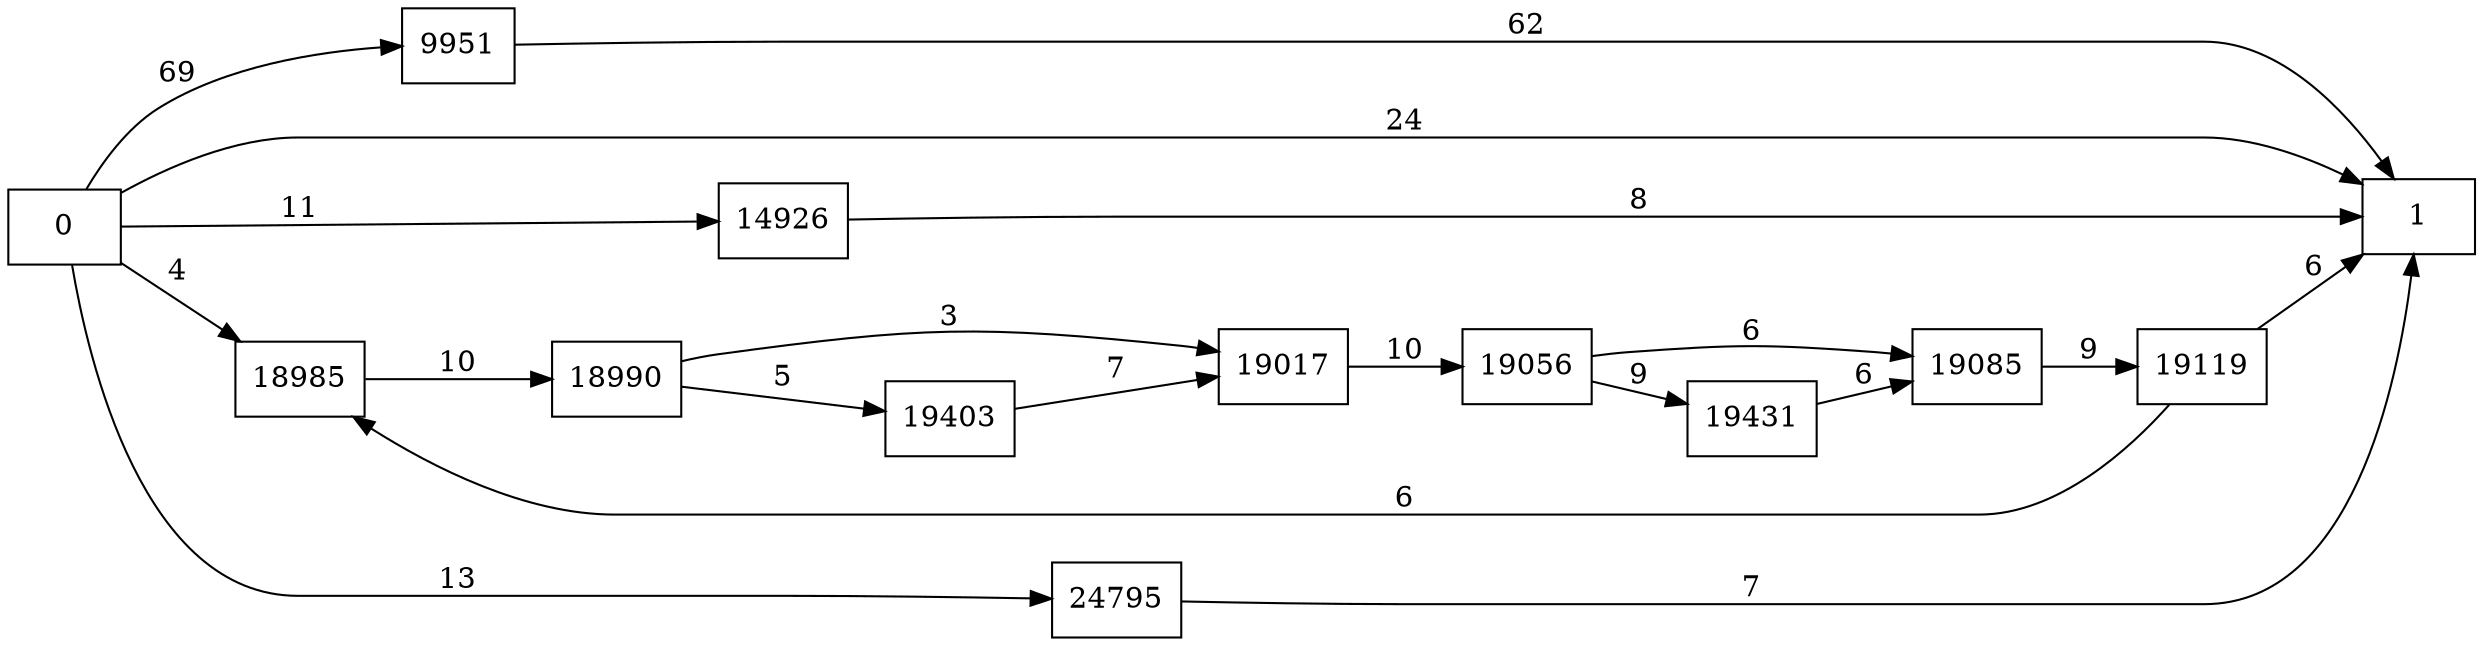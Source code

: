 digraph {
	graph [rankdir=LR]
	node [shape=rectangle]
	9951 -> 1 [label=62]
	14926 -> 1 [label=8]
	18985 -> 18990 [label=10]
	18990 -> 19017 [label=3]
	18990 -> 19403 [label=5]
	19017 -> 19056 [label=10]
	19056 -> 19085 [label=6]
	19056 -> 19431 [label=9]
	19085 -> 19119 [label=9]
	19119 -> 18985 [label=6]
	19119 -> 1 [label=6]
	19403 -> 19017 [label=7]
	19431 -> 19085 [label=6]
	24795 -> 1 [label=7]
	0 -> 1 [label=24]
	0 -> 9951 [label=69]
	0 -> 14926 [label=11]
	0 -> 18985 [label=4]
	0 -> 24795 [label=13]
}
